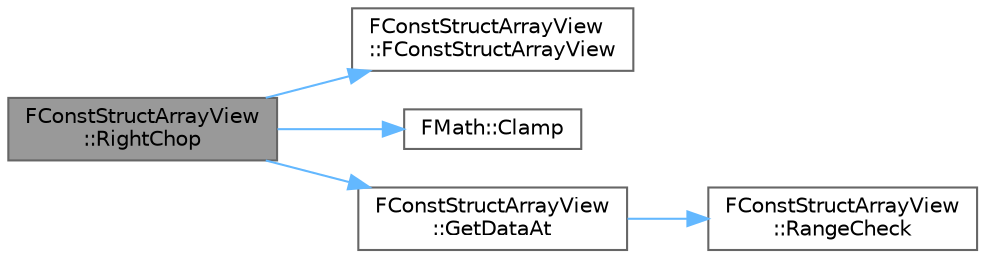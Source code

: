 digraph "FConstStructArrayView::RightChop"
{
 // INTERACTIVE_SVG=YES
 // LATEX_PDF_SIZE
  bgcolor="transparent";
  edge [fontname=Helvetica,fontsize=10,labelfontname=Helvetica,labelfontsize=10];
  node [fontname=Helvetica,fontsize=10,shape=box,height=0.2,width=0.4];
  rankdir="LR";
  Node1 [id="Node000001",label="FConstStructArrayView\l::RightChop",height=0.2,width=0.4,color="gray40", fillcolor="grey60", style="filled", fontcolor="black",tooltip="Returns the right-most part of the view by chopping the given number of elements from the left."];
  Node1 -> Node2 [id="edge1_Node000001_Node000002",color="steelblue1",style="solid",tooltip=" "];
  Node2 [id="Node000002",label="FConstStructArrayView\l::FConstStructArrayView",height=0.2,width=0.4,color="grey40", fillcolor="white", style="filled",URL="$d5/d8f/structFConstStructArrayView.html#a03898f02c52b64943a564d42590c0748",tooltip=" "];
  Node1 -> Node3 [id="edge2_Node000001_Node000003",color="steelblue1",style="solid",tooltip=" "];
  Node3 [id="Node000003",label="FMath::Clamp",height=0.2,width=0.4,color="grey40", fillcolor="white", style="filled",URL="$dc/d20/structFMath.html#a7dbca5929b2ea7f13304eb4c927dab6c",tooltip="Clamps X to be between Min and Max, inclusive."];
  Node1 -> Node4 [id="edge3_Node000001_Node000004",color="steelblue1",style="solid",tooltip=" "];
  Node4 [id="Node000004",label="FConstStructArrayView\l::GetDataAt",height=0.2,width=0.4,color="grey40", fillcolor="white", style="filled",URL="$d5/d8f/structFConstStructArrayView.html#a951712c420c15314693d5eba7507f6ad",tooltip="Helper function for returning a pointer to an element in the array."];
  Node4 -> Node5 [id="edge4_Node000004_Node000005",color="steelblue1",style="solid",tooltip=" "];
  Node5 [id="Node000005",label="FConstStructArrayView\l::RangeCheck",height=0.2,width=0.4,color="grey40", fillcolor="white", style="filled",URL="$d5/d8f/structFConstStructArrayView.html#a86d63f1ac64fb5acbd18a934701e8e7d",tooltip="Checks if index is in array range."];
}
